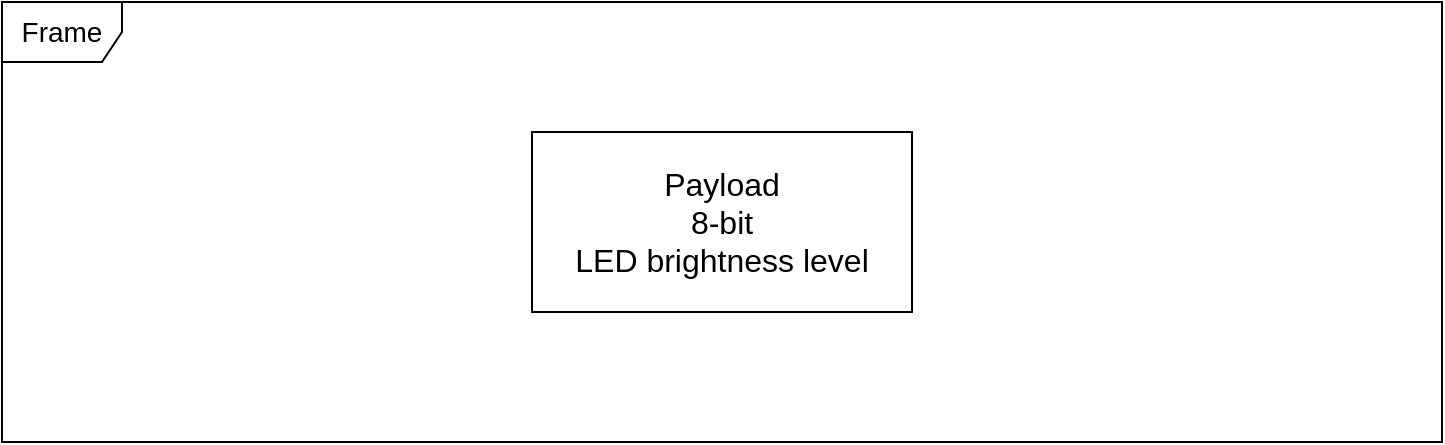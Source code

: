 <mxfile version="28.0.6">
  <diagram name="Page-1" id="VhzJ_oIJl1TbJ4O1QMDP">
    <mxGraphModel dx="3126" dy="799" grid="1" gridSize="10" guides="1" tooltips="1" connect="1" arrows="1" fold="1" page="1" pageScale="1" pageWidth="850" pageHeight="1100" math="0" shadow="0">
      <root>
        <mxCell id="0" />
        <mxCell id="1" parent="0" />
        <mxCell id="7iT9xJxaedY9LpB_BI1H-1" value="&lt;font style=&quot;font-size: 13px;&quot;&gt;&lt;font style=&quot;font-size: 14px;&quot;&gt;Frame&lt;/font&gt;&lt;br&gt;&lt;/font&gt;" style="shape=umlFrame;whiteSpace=wrap;html=1;pointerEvents=0;" vertex="1" parent="1">
          <mxGeometry x="-1000" y="250" width="720" height="220" as="geometry" />
        </mxCell>
        <mxCell id="7iT9xJxaedY9LpB_BI1H-4" value="&lt;div&gt;&lt;font style=&quot;font-size: 16px;&quot;&gt;Payload&lt;/font&gt;&lt;/div&gt;&lt;div&gt;&lt;font style=&quot;font-size: 16px;&quot;&gt;8-bit&lt;/font&gt;&lt;/div&gt;&lt;div&gt;&lt;font style=&quot;font-size: 16px;&quot;&gt;&lt;font&gt;LED brightness level&lt;/font&gt;&lt;font&gt;&lt;br&gt;&lt;/font&gt;&lt;/font&gt;&lt;/div&gt;" style="html=1;whiteSpace=wrap;" vertex="1" parent="1">
          <mxGeometry x="-735" y="315" width="190" height="90" as="geometry" />
        </mxCell>
      </root>
    </mxGraphModel>
  </diagram>
</mxfile>
